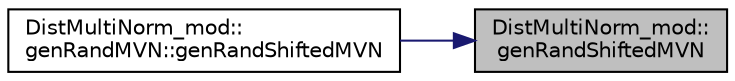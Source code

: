 digraph "DistMultiNorm_mod::genRandShiftedMVN"
{
 // LATEX_PDF_SIZE
  edge [fontname="Helvetica",fontsize="10",labelfontname="Helvetica",labelfontsize="10"];
  node [fontname="Helvetica",fontsize="10",shape=record];
  rankdir="RL";
  Node1 [label="DistMultiNorm_mod::\lgenRandShiftedMVN",height=0.2,width=0.4,color="black", fillcolor="grey75", style="filled", fontcolor="black",tooltip="Return a Standard MultiVariate Normal (MVN) random vector with the given mean and identity covariance..."];
  Node1 -> Node2 [dir="back",color="midnightblue",fontsize="10",style="solid",fontname="Helvetica"];
  Node2 [label="DistMultiNorm_mod::\lgenRandMVN::genRandShiftedMVN",height=0.2,width=0.4,color="black", fillcolor="white", style="filled",URL="$interfaceDistMultiNorm__mod_1_1genRandMVN.html#a2d9d6cd9445f9e75d1b25b87d7f12da6",tooltip="Return a Standard MultiVariate Normal (MVN) random vector with the given mean and identity covariance..."];
}

